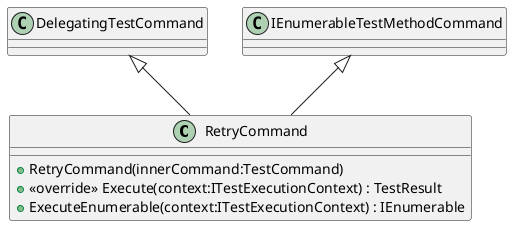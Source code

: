 @startuml
class RetryCommand {
    + RetryCommand(innerCommand:TestCommand)
    + <<override>> Execute(context:ITestExecutionContext) : TestResult
    + ExecuteEnumerable(context:ITestExecutionContext) : IEnumerable
}
DelegatingTestCommand <|-- RetryCommand
IEnumerableTestMethodCommand <|-- RetryCommand
@enduml

